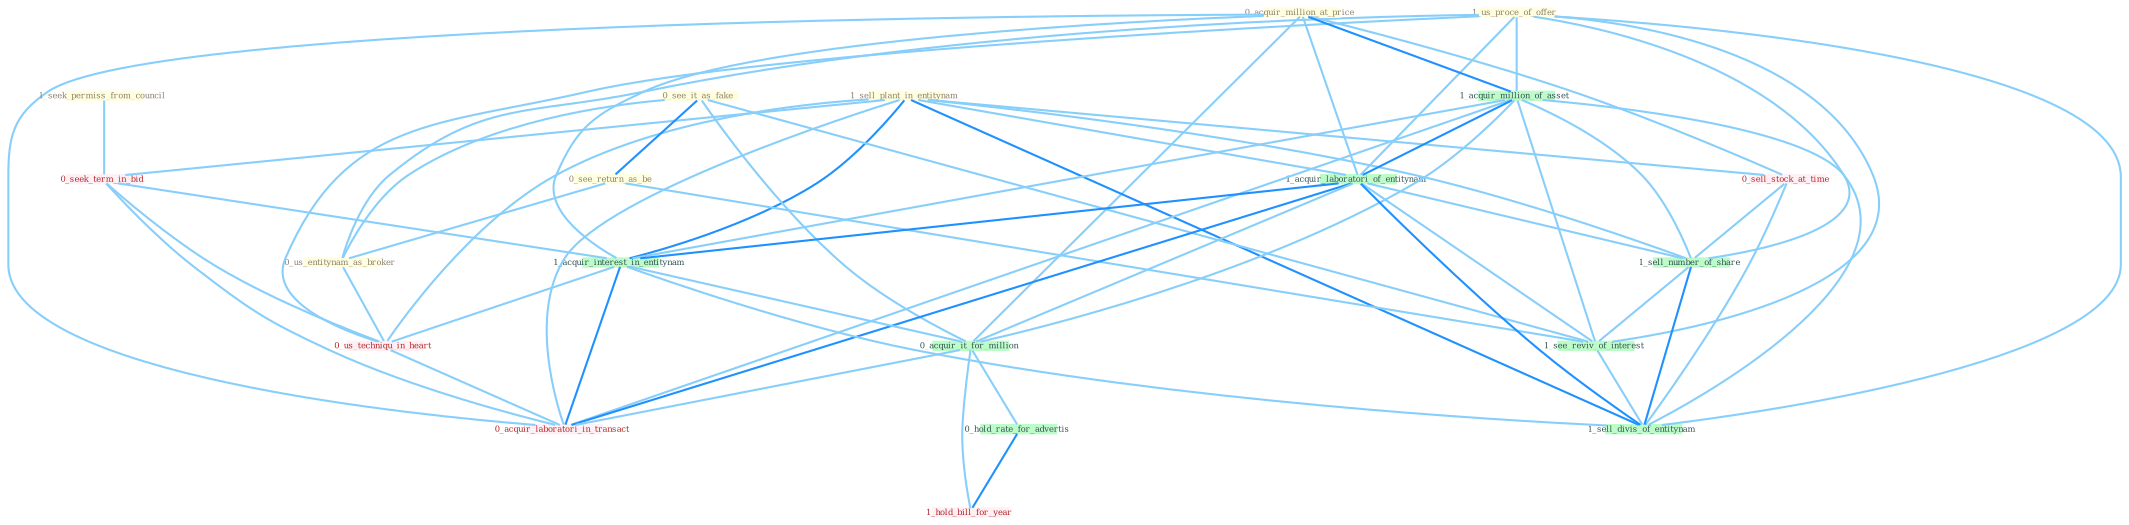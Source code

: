 Graph G{ 
    node
    [shape=polygon,style=filled,width=.5,height=.06,color="#BDFCC9",fixedsize=true,fontsize=4,
    fontcolor="#2f4f4f"];
    {node
    [color="#ffffe0", fontcolor="#8b7d6b"] "1_us_proce_of_offer " "0_acquir_million_at_price " "1_sell_plant_in_entitynam " "0_see_it_as_fake " "0_see_return_as_be " "1_seek_permiss_from_council " "0_us_entitynam_as_broker "}
{node [color="#fff0f5", fontcolor="#b22222"] "0_seek_term_in_bid " "0_us_techniqu_in_heart " "0_acquir_laboratori_in_transact " "0_sell_stock_at_time " "1_hold_bill_for_year "}
edge [color="#B0E2FF"];

	"1_us_proce_of_offer " -- "0_us_entitynam_as_broker " [w="1", color="#87cefa" ];
	"1_us_proce_of_offer " -- "1_acquir_million_of_asset " [w="1", color="#87cefa" ];
	"1_us_proce_of_offer " -- "1_acquir_laboratori_of_entitynam " [w="1", color="#87cefa" ];
	"1_us_proce_of_offer " -- "0_us_techniqu_in_heart " [w="1", color="#87cefa" ];
	"1_us_proce_of_offer " -- "1_sell_number_of_share " [w="1", color="#87cefa" ];
	"1_us_proce_of_offer " -- "1_see_reviv_of_interest " [w="1", color="#87cefa" ];
	"1_us_proce_of_offer " -- "1_sell_divis_of_entitynam " [w="1", color="#87cefa" ];
	"0_acquir_million_at_price " -- "1_acquir_million_of_asset " [w="2", color="#1e90ff" , len=0.8];
	"0_acquir_million_at_price " -- "1_acquir_laboratori_of_entitynam " [w="1", color="#87cefa" ];
	"0_acquir_million_at_price " -- "1_acquir_interest_in_entitynam " [w="1", color="#87cefa" ];
	"0_acquir_million_at_price " -- "0_acquir_it_for_million " [w="1", color="#87cefa" ];
	"0_acquir_million_at_price " -- "0_acquir_laboratori_in_transact " [w="1", color="#87cefa" ];
	"0_acquir_million_at_price " -- "0_sell_stock_at_time " [w="1", color="#87cefa" ];
	"1_sell_plant_in_entitynam " -- "1_acquir_laboratori_of_entitynam " [w="1", color="#87cefa" ];
	"1_sell_plant_in_entitynam " -- "0_seek_term_in_bid " [w="1", color="#87cefa" ];
	"1_sell_plant_in_entitynam " -- "1_acquir_interest_in_entitynam " [w="2", color="#1e90ff" , len=0.8];
	"1_sell_plant_in_entitynam " -- "0_us_techniqu_in_heart " [w="1", color="#87cefa" ];
	"1_sell_plant_in_entitynam " -- "0_acquir_laboratori_in_transact " [w="1", color="#87cefa" ];
	"1_sell_plant_in_entitynam " -- "0_sell_stock_at_time " [w="1", color="#87cefa" ];
	"1_sell_plant_in_entitynam " -- "1_sell_number_of_share " [w="1", color="#87cefa" ];
	"1_sell_plant_in_entitynam " -- "1_sell_divis_of_entitynam " [w="2", color="#1e90ff" , len=0.8];
	"0_see_it_as_fake " -- "0_see_return_as_be " [w="2", color="#1e90ff" , len=0.8];
	"0_see_it_as_fake " -- "0_us_entitynam_as_broker " [w="1", color="#87cefa" ];
	"0_see_it_as_fake " -- "0_acquir_it_for_million " [w="1", color="#87cefa" ];
	"0_see_it_as_fake " -- "1_see_reviv_of_interest " [w="1", color="#87cefa" ];
	"0_see_return_as_be " -- "0_us_entitynam_as_broker " [w="1", color="#87cefa" ];
	"0_see_return_as_be " -- "1_see_reviv_of_interest " [w="1", color="#87cefa" ];
	"1_seek_permiss_from_council " -- "0_seek_term_in_bid " [w="1", color="#87cefa" ];
	"0_us_entitynam_as_broker " -- "0_us_techniqu_in_heart " [w="1", color="#87cefa" ];
	"1_acquir_million_of_asset " -- "1_acquir_laboratori_of_entitynam " [w="2", color="#1e90ff" , len=0.8];
	"1_acquir_million_of_asset " -- "1_acquir_interest_in_entitynam " [w="1", color="#87cefa" ];
	"1_acquir_million_of_asset " -- "0_acquir_it_for_million " [w="1", color="#87cefa" ];
	"1_acquir_million_of_asset " -- "0_acquir_laboratori_in_transact " [w="1", color="#87cefa" ];
	"1_acquir_million_of_asset " -- "1_sell_number_of_share " [w="1", color="#87cefa" ];
	"1_acquir_million_of_asset " -- "1_see_reviv_of_interest " [w="1", color="#87cefa" ];
	"1_acquir_million_of_asset " -- "1_sell_divis_of_entitynam " [w="1", color="#87cefa" ];
	"1_acquir_laboratori_of_entitynam " -- "1_acquir_interest_in_entitynam " [w="2", color="#1e90ff" , len=0.8];
	"1_acquir_laboratori_of_entitynam " -- "0_acquir_it_for_million " [w="1", color="#87cefa" ];
	"1_acquir_laboratori_of_entitynam " -- "0_acquir_laboratori_in_transact " [w="2", color="#1e90ff" , len=0.8];
	"1_acquir_laboratori_of_entitynam " -- "1_sell_number_of_share " [w="1", color="#87cefa" ];
	"1_acquir_laboratori_of_entitynam " -- "1_see_reviv_of_interest " [w="1", color="#87cefa" ];
	"1_acquir_laboratori_of_entitynam " -- "1_sell_divis_of_entitynam " [w="2", color="#1e90ff" , len=0.8];
	"0_seek_term_in_bid " -- "1_acquir_interest_in_entitynam " [w="1", color="#87cefa" ];
	"0_seek_term_in_bid " -- "0_us_techniqu_in_heart " [w="1", color="#87cefa" ];
	"0_seek_term_in_bid " -- "0_acquir_laboratori_in_transact " [w="1", color="#87cefa" ];
	"1_acquir_interest_in_entitynam " -- "0_us_techniqu_in_heart " [w="1", color="#87cefa" ];
	"1_acquir_interest_in_entitynam " -- "0_acquir_it_for_million " [w="1", color="#87cefa" ];
	"1_acquir_interest_in_entitynam " -- "0_acquir_laboratori_in_transact " [w="2", color="#1e90ff" , len=0.8];
	"1_acquir_interest_in_entitynam " -- "1_sell_divis_of_entitynam " [w="1", color="#87cefa" ];
	"0_us_techniqu_in_heart " -- "0_acquir_laboratori_in_transact " [w="1", color="#87cefa" ];
	"0_acquir_it_for_million " -- "0_hold_rate_for_advertis " [w="1", color="#87cefa" ];
	"0_acquir_it_for_million " -- "0_acquir_laboratori_in_transact " [w="1", color="#87cefa" ];
	"0_acquir_it_for_million " -- "1_hold_bill_for_year " [w="1", color="#87cefa" ];
	"0_hold_rate_for_advertis " -- "1_hold_bill_for_year " [w="2", color="#1e90ff" , len=0.8];
	"0_sell_stock_at_time " -- "1_sell_number_of_share " [w="1", color="#87cefa" ];
	"0_sell_stock_at_time " -- "1_sell_divis_of_entitynam " [w="1", color="#87cefa" ];
	"1_sell_number_of_share " -- "1_see_reviv_of_interest " [w="1", color="#87cefa" ];
	"1_sell_number_of_share " -- "1_sell_divis_of_entitynam " [w="2", color="#1e90ff" , len=0.8];
	"1_see_reviv_of_interest " -- "1_sell_divis_of_entitynam " [w="1", color="#87cefa" ];
}